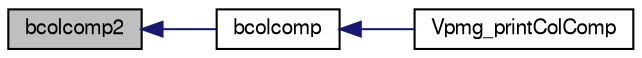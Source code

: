 digraph "bcolcomp2"
{
  edge [fontname="FreeSans",fontsize="10",labelfontname="FreeSans",labelfontsize="10"];
  node [fontname="FreeSans",fontsize="10",shape=record];
  rankdir="LR";
  Node1 [label="bcolcomp2",height=0.2,width=0.4,color="black", fillcolor="grey75", style="filled" fontcolor="black"];
  Node1 -> Node2 [dir="back",color="midnightblue",fontsize="10",style="solid",fontname="FreeSans"];
  Node2 [label="bcolcomp",height=0.2,width=0.4,color="black", fillcolor="white", style="filled",URL="$group___vpmg.html#ga60b35ab9ae779ffa7329589f64a4111e",tooltip="Build a column-compressed matrix in Harwell-Boeing format."];
  Node2 -> Node3 [dir="back",color="midnightblue",fontsize="10",style="solid",fontname="FreeSans"];
  Node3 [label="Vpmg_printColComp",height=0.2,width=0.4,color="black", fillcolor="white", style="filled",URL="$group___vpmg.html#gafd544ba4fe172d3f942016cf74e7a31e",tooltip="Print out a column-compressed sparse matrix in Harwell-Boeing format."];
}
